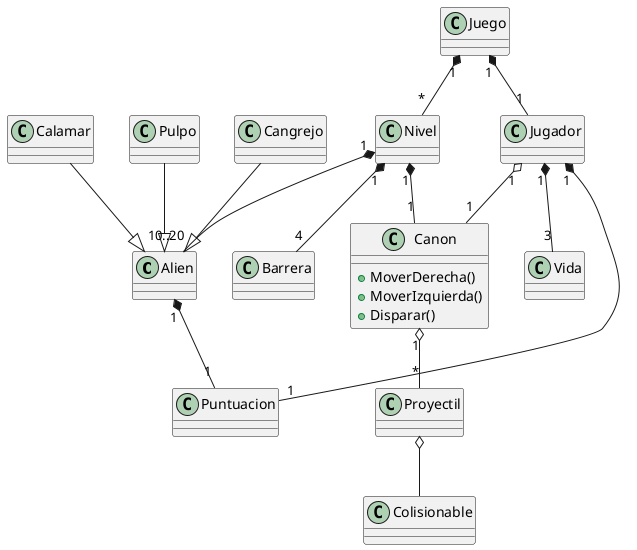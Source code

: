 @startuml space
class Alien
class Canon{
    + MoverDerecha()
    + MoverIzquierda()
    + Disparar()
}
class Barrera
class Proyectil
class Vida
class Juego
class Nivel
class Puntuacion
class Jugador
class Colisionable
class Calamar
class Pulpo
class Cangrejo



Juego "1" *-- "*" Nivel
Juego "1" *-- "1" Jugador

Nivel "1" *-- "10..20" Alien
Nivel "1" *-- "4" Barrera
Nivel "1" *-- "1" Canon

Jugador "1" o-- "1" Canon
Jugador "1" *-- "3" Vida
Jugador "1" *-- "1" Puntuacion

Canon "1" o-- "*" Proyectil

Proyectil o-- Colisionable

Pulpo --|> Alien 
Calamar --|> Alien 
Cangrejo --|> Alien 

Alien "1" *-- "1" Puntuacion


@enduml

